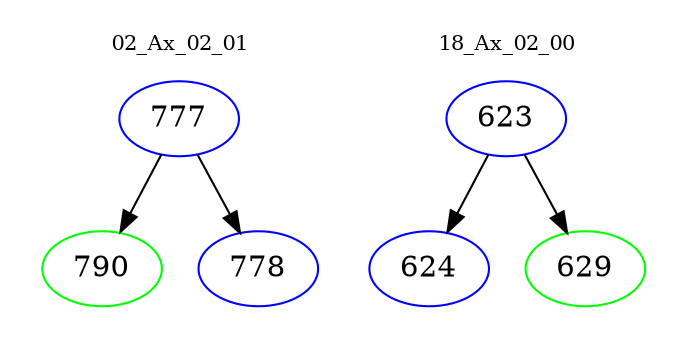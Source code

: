 digraph{
subgraph cluster_0 {
color = white
label = "02_Ax_02_01";
fontsize=10;
T0_777 [label="777", color="blue"]
T0_777 -> T0_790 [color="black"]
T0_790 [label="790", color="green"]
T0_777 -> T0_778 [color="black"]
T0_778 [label="778", color="blue"]
}
subgraph cluster_1 {
color = white
label = "18_Ax_02_00";
fontsize=10;
T1_623 [label="623", color="blue"]
T1_623 -> T1_624 [color="black"]
T1_624 [label="624", color="blue"]
T1_623 -> T1_629 [color="black"]
T1_629 [label="629", color="green"]
}
}
